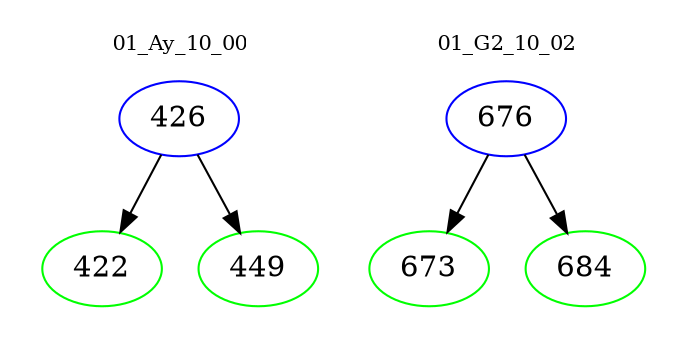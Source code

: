digraph{
subgraph cluster_0 {
color = white
label = "01_Ay_10_00";
fontsize=10;
T0_426 [label="426", color="blue"]
T0_426 -> T0_422 [color="black"]
T0_422 [label="422", color="green"]
T0_426 -> T0_449 [color="black"]
T0_449 [label="449", color="green"]
}
subgraph cluster_1 {
color = white
label = "01_G2_10_02";
fontsize=10;
T1_676 [label="676", color="blue"]
T1_676 -> T1_673 [color="black"]
T1_673 [label="673", color="green"]
T1_676 -> T1_684 [color="black"]
T1_684 [label="684", color="green"]
}
}
